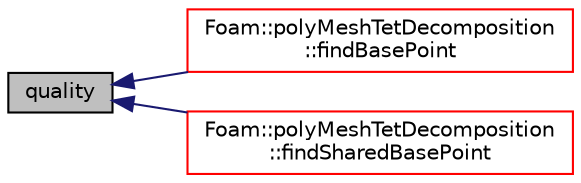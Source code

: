 digraph "quality"
{
  bgcolor="transparent";
  edge [fontname="Helvetica",fontsize="10",labelfontname="Helvetica",labelfontsize="10"];
  node [fontname="Helvetica",fontsize="10",shape=record];
  rankdir="LR";
  Node1 [label="quality",height=0.2,width=0.4,color="black", fillcolor="grey75", style="filled", fontcolor="black"];
  Node1 -> Node2 [dir="back",color="midnightblue",fontsize="10",style="solid",fontname="Helvetica"];
  Node2 [label="Foam::polyMeshTetDecomposition\l::findBasePoint",height=0.2,width=0.4,color="red",URL="$a01923.html#a7a36a39125ed9c7b3e64590d21354995",tooltip="Find the base point to use for a minimum triangle. "];
  Node1 -> Node3 [dir="back",color="midnightblue",fontsize="10",style="solid",fontname="Helvetica"];
  Node3 [label="Foam::polyMeshTetDecomposition\l::findSharedBasePoint",height=0.2,width=0.4,color="red",URL="$a01923.html#a2f82d46e9cd43696e0df7c9a70139382",tooltip="Find the first suitable base point to use for a minimum. "];
}
